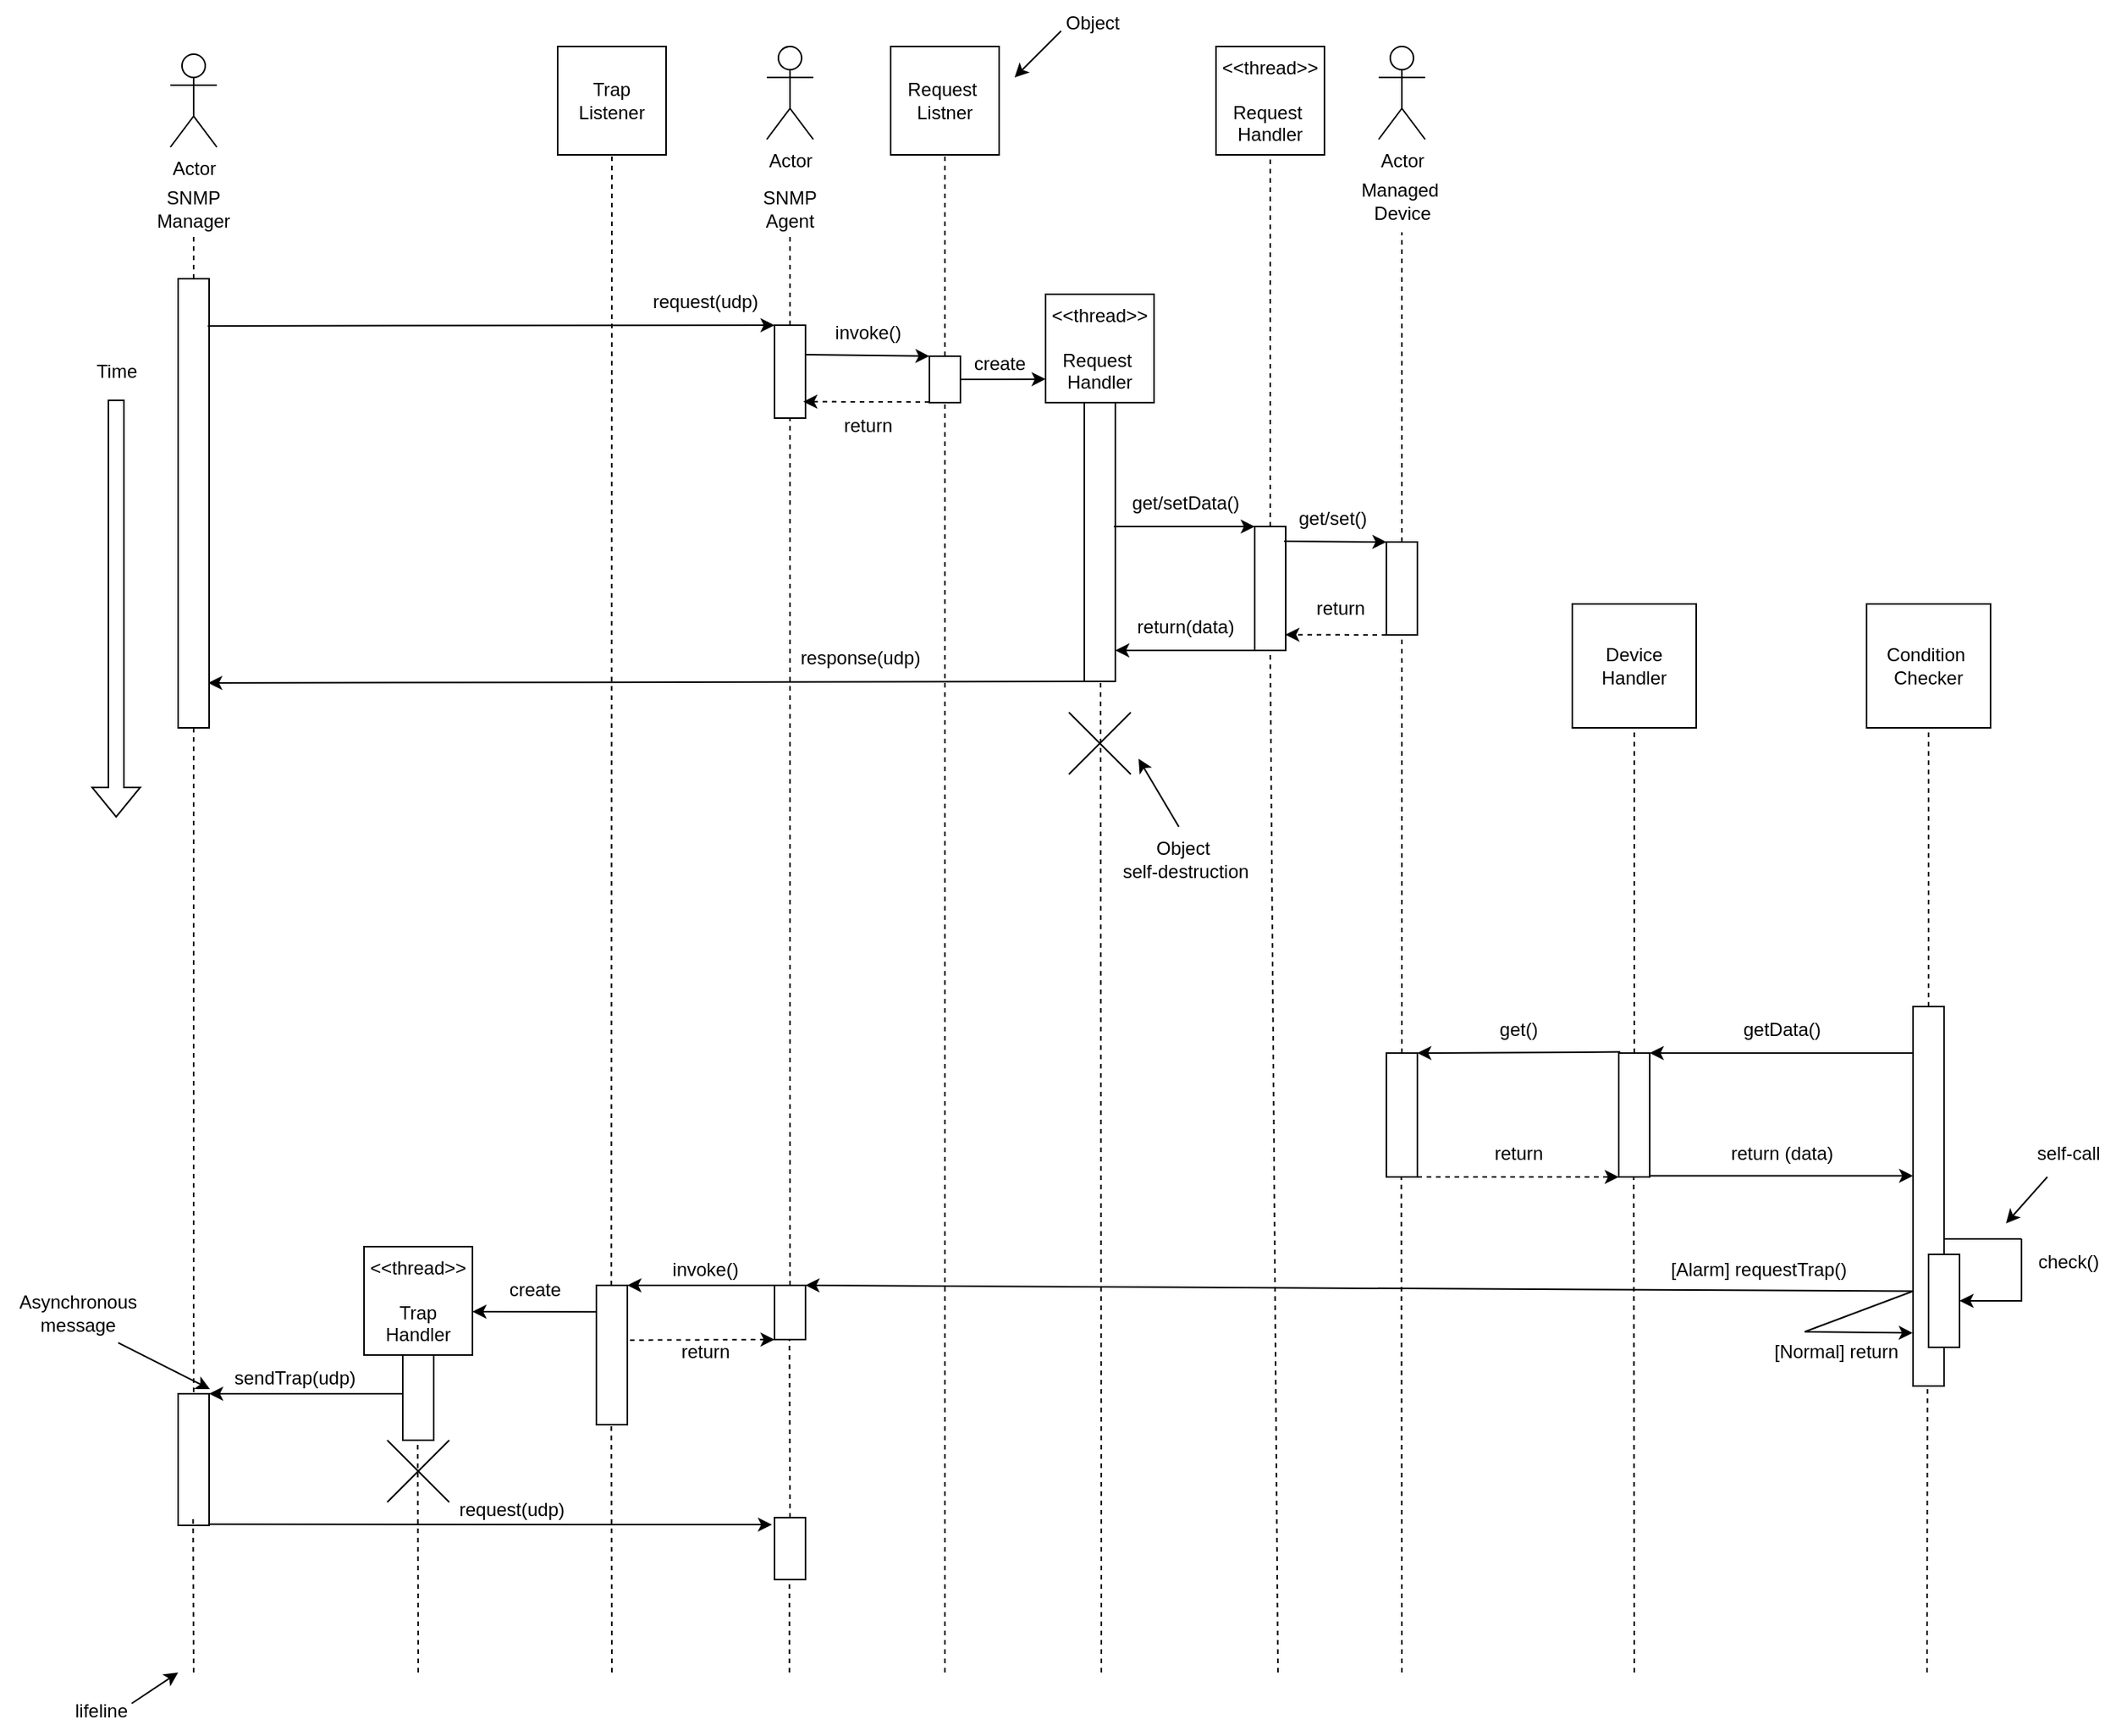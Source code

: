 <mxfile version="22.1.2" type="device">
  <diagram name="Page-1" id="4uAd-EM4fdoZpNNmC9c0">
    <mxGraphModel dx="2514" dy="908" grid="1" gridSize="10" guides="1" tooltips="1" connect="1" arrows="1" fold="1" page="1" pageScale="1" pageWidth="827" pageHeight="1169" math="0" shadow="0">
      <root>
        <mxCell id="0" />
        <mxCell id="1" parent="0" />
        <mxCell id="9V2yh8_go57z5YyNE77b-2" value="Actor" style="shape=umlActor;verticalLabelPosition=bottom;verticalAlign=top;html=1;outlineConnect=0;" vertex="1" parent="1">
          <mxGeometry x="-225" y="55" width="30" height="60" as="geometry" />
        </mxCell>
        <mxCell id="9V2yh8_go57z5YyNE77b-3" value="Actor" style="shape=umlActor;verticalLabelPosition=bottom;verticalAlign=top;html=1;outlineConnect=0;" vertex="1" parent="1">
          <mxGeometry x="160" y="50" width="30" height="60" as="geometry" />
        </mxCell>
        <mxCell id="9V2yh8_go57z5YyNE77b-4" value="Actor" style="shape=umlActor;verticalLabelPosition=bottom;verticalAlign=top;html=1;outlineConnect=0;" vertex="1" parent="1">
          <mxGeometry x="555" y="50" width="30" height="60" as="geometry" />
        </mxCell>
        <mxCell id="9V2yh8_go57z5YyNE77b-5" value="" style="rounded=0;whiteSpace=wrap;html=1;" vertex="1" parent="1">
          <mxGeometry x="-220" y="200" width="20" height="290" as="geometry" />
        </mxCell>
        <mxCell id="9V2yh8_go57z5YyNE77b-6" value="SNMP&lt;br&gt;Manager" style="text;html=1;strokeColor=none;fillColor=none;align=center;verticalAlign=middle;whiteSpace=wrap;rounded=0;" vertex="1" parent="1">
          <mxGeometry x="-240" y="140" width="60" height="30" as="geometry" />
        </mxCell>
        <mxCell id="9V2yh8_go57z5YyNE77b-7" value="" style="endArrow=none;dashed=1;html=1;rounded=0;exitX=0.5;exitY=0;exitDx=0;exitDy=0;entryX=0.5;entryY=1;entryDx=0;entryDy=0;" edge="1" parent="1" source="9V2yh8_go57z5YyNE77b-5" target="9V2yh8_go57z5YyNE77b-6">
          <mxGeometry width="50" height="50" relative="1" as="geometry">
            <mxPoint x="390" y="320" as="sourcePoint" />
            <mxPoint x="-280" y="170" as="targetPoint" />
          </mxGeometry>
        </mxCell>
        <mxCell id="9V2yh8_go57z5YyNE77b-8" value="" style="endArrow=none;dashed=1;html=1;rounded=0;exitX=0.5;exitY=1;exitDx=0;exitDy=0;entryX=0.5;entryY=0;entryDx=0;entryDy=0;" edge="1" parent="1" source="9V2yh8_go57z5YyNE77b-5" target="9V2yh8_go57z5YyNE77b-86">
          <mxGeometry width="50" height="50" relative="1" as="geometry">
            <mxPoint x="390" y="320" as="sourcePoint" />
            <mxPoint x="-190" y="930" as="targetPoint" />
          </mxGeometry>
        </mxCell>
        <mxCell id="9V2yh8_go57z5YyNE77b-9" value="SNMP&lt;br&gt;Agent" style="text;html=1;strokeColor=none;fillColor=none;align=center;verticalAlign=middle;whiteSpace=wrap;rounded=0;" vertex="1" parent="1">
          <mxGeometry x="145" y="140" width="60" height="30" as="geometry" />
        </mxCell>
        <mxCell id="9V2yh8_go57z5YyNE77b-11" value="" style="rounded=0;whiteSpace=wrap;html=1;" vertex="1" parent="1">
          <mxGeometry x="165" y="230" width="20" height="60" as="geometry" />
        </mxCell>
        <mxCell id="9V2yh8_go57z5YyNE77b-12" value="" style="endArrow=none;dashed=1;html=1;rounded=0;entryX=0.5;entryY=1;entryDx=0;entryDy=0;exitX=0.5;exitY=0;exitDx=0;exitDy=0;" edge="1" parent="1" source="9V2yh8_go57z5YyNE77b-11" target="9V2yh8_go57z5YyNE77b-9">
          <mxGeometry width="50" height="50" relative="1" as="geometry">
            <mxPoint x="220" y="360" as="sourcePoint" />
            <mxPoint x="270" y="310" as="targetPoint" />
          </mxGeometry>
        </mxCell>
        <mxCell id="9V2yh8_go57z5YyNE77b-13" value="Request&amp;nbsp;&lt;br&gt;Listner" style="whiteSpace=wrap;html=1;aspect=fixed;" vertex="1" parent="1">
          <mxGeometry x="240" y="50" width="70" height="70" as="geometry" />
        </mxCell>
        <mxCell id="9V2yh8_go57z5YyNE77b-14" value="" style="rounded=0;whiteSpace=wrap;html=1;" vertex="1" parent="1">
          <mxGeometry x="265" y="250" width="20" height="30" as="geometry" />
        </mxCell>
        <mxCell id="9V2yh8_go57z5YyNE77b-15" value="" style="endArrow=none;dashed=1;html=1;rounded=0;entryX=0.5;entryY=1;entryDx=0;entryDy=0;exitX=0.5;exitY=0;exitDx=0;exitDy=0;" edge="1" parent="1" source="9V2yh8_go57z5YyNE77b-14" target="9V2yh8_go57z5YyNE77b-13">
          <mxGeometry width="50" height="50" relative="1" as="geometry">
            <mxPoint x="185" y="240" as="sourcePoint" />
            <mxPoint x="185" y="180" as="targetPoint" />
          </mxGeometry>
        </mxCell>
        <mxCell id="9V2yh8_go57z5YyNE77b-16" value="&amp;lt;&amp;lt;thread&amp;gt;&amp;gt;&lt;br&gt;&lt;br&gt;Request&amp;nbsp;&lt;br&gt;Handler" style="whiteSpace=wrap;html=1;aspect=fixed;" vertex="1" parent="1">
          <mxGeometry x="340" y="210" width="70" height="70" as="geometry" />
        </mxCell>
        <mxCell id="9V2yh8_go57z5YyNE77b-17" value="" style="rounded=0;whiteSpace=wrap;html=1;" vertex="1" parent="1">
          <mxGeometry x="365" y="280" width="20" height="180" as="geometry" />
        </mxCell>
        <mxCell id="9V2yh8_go57z5YyNE77b-18" value="&amp;lt;&amp;lt;thread&amp;gt;&amp;gt;&lt;br&gt;&lt;br&gt;Request&amp;nbsp;&lt;br&gt;Handler" style="whiteSpace=wrap;html=1;aspect=fixed;" vertex="1" parent="1">
          <mxGeometry x="450" y="50" width="70" height="70" as="geometry" />
        </mxCell>
        <mxCell id="9V2yh8_go57z5YyNE77b-19" value="" style="rounded=0;whiteSpace=wrap;html=1;" vertex="1" parent="1">
          <mxGeometry x="475" y="360" width="20" height="80" as="geometry" />
        </mxCell>
        <mxCell id="9V2yh8_go57z5YyNE77b-20" value="" style="rounded=0;whiteSpace=wrap;html=1;" vertex="1" parent="1">
          <mxGeometry x="560" y="370" width="20" height="60" as="geometry" />
        </mxCell>
        <mxCell id="9V2yh8_go57z5YyNE77b-21" value="" style="endArrow=none;dashed=1;html=1;rounded=0;entryX=0.5;entryY=1;entryDx=0;entryDy=0;exitX=0.5;exitY=0;exitDx=0;exitDy=0;" edge="1" parent="1" source="9V2yh8_go57z5YyNE77b-64" target="9V2yh8_go57z5YyNE77b-11">
          <mxGeometry width="50" height="50" relative="1" as="geometry">
            <mxPoint x="180" y="845" as="sourcePoint" />
            <mxPoint x="270" y="200" as="targetPoint" />
          </mxGeometry>
        </mxCell>
        <mxCell id="9V2yh8_go57z5YyNE77b-22" value="" style="endArrow=none;dashed=1;html=1;rounded=0;entryX=0.5;entryY=1;entryDx=0;entryDy=0;" edge="1" parent="1" target="9V2yh8_go57z5YyNE77b-14">
          <mxGeometry width="50" height="50" relative="1" as="geometry">
            <mxPoint x="275" y="1100" as="sourcePoint" />
            <mxPoint x="185" y="180" as="targetPoint" />
          </mxGeometry>
        </mxCell>
        <mxCell id="9V2yh8_go57z5YyNE77b-23" value="" style="endArrow=none;dashed=1;html=1;rounded=0;entryX=0.5;entryY=1;entryDx=0;entryDy=0;exitX=0.5;exitY=0;exitDx=0;exitDy=0;" edge="1" parent="1" source="9V2yh8_go57z5YyNE77b-19" target="9V2yh8_go57z5YyNE77b-18">
          <mxGeometry width="50" height="50" relative="1" as="geometry">
            <mxPoint x="195" y="250" as="sourcePoint" />
            <mxPoint x="195" y="190" as="targetPoint" />
          </mxGeometry>
        </mxCell>
        <mxCell id="9V2yh8_go57z5YyNE77b-24" value="" style="endArrow=none;dashed=1;html=1;rounded=0;entryX=0.5;entryY=1;entryDx=0;entryDy=0;" edge="1" parent="1" target="9V2yh8_go57z5YyNE77b-19">
          <mxGeometry width="50" height="50" relative="1" as="geometry">
            <mxPoint x="490" y="1100" as="sourcePoint" />
            <mxPoint x="205" y="200" as="targetPoint" />
          </mxGeometry>
        </mxCell>
        <mxCell id="9V2yh8_go57z5YyNE77b-25" value="" style="endArrow=none;dashed=1;html=1;rounded=0;exitX=0.5;exitY=0;exitDx=0;exitDy=0;" edge="1" parent="1" source="9V2yh8_go57z5YyNE77b-20">
          <mxGeometry width="50" height="50" relative="1" as="geometry">
            <mxPoint x="215" y="270" as="sourcePoint" />
            <mxPoint x="570" y="170" as="targetPoint" />
          </mxGeometry>
        </mxCell>
        <mxCell id="9V2yh8_go57z5YyNE77b-26" value="" style="endArrow=none;dashed=1;html=1;rounded=0;entryX=0.5;entryY=1;entryDx=0;entryDy=0;exitX=0.5;exitY=0;exitDx=0;exitDy=0;" edge="1" parent="1" source="9V2yh8_go57z5YyNE77b-46" target="9V2yh8_go57z5YyNE77b-20">
          <mxGeometry width="50" height="50" relative="1" as="geometry">
            <mxPoint x="570" y="550" as="sourcePoint" />
            <mxPoint x="225" y="220" as="targetPoint" />
          </mxGeometry>
        </mxCell>
        <mxCell id="9V2yh8_go57z5YyNE77b-27" value="" style="endArrow=classic;html=1;rounded=0;entryX=0;entryY=0;entryDx=0;entryDy=0;exitX=0.957;exitY=0.105;exitDx=0;exitDy=0;exitPerimeter=0;" edge="1" parent="1" source="9V2yh8_go57z5YyNE77b-5" target="9V2yh8_go57z5YyNE77b-11">
          <mxGeometry width="50" height="50" relative="1" as="geometry">
            <mxPoint x="80" y="230" as="sourcePoint" />
            <mxPoint x="270" y="340" as="targetPoint" />
          </mxGeometry>
        </mxCell>
        <mxCell id="9V2yh8_go57z5YyNE77b-28" value="" style="endArrow=classic;html=1;rounded=0;entryX=0;entryY=0;entryDx=0;entryDy=0;exitX=1.01;exitY=0.317;exitDx=0;exitDy=0;exitPerimeter=0;" edge="1" parent="1" source="9V2yh8_go57z5YyNE77b-11">
          <mxGeometry width="50" height="50" relative="1" as="geometry">
            <mxPoint x="190" y="250" as="sourcePoint" />
            <mxPoint x="265" y="250" as="targetPoint" />
          </mxGeometry>
        </mxCell>
        <mxCell id="9V2yh8_go57z5YyNE77b-29" value="" style="endArrow=classic;html=1;rounded=0;entryX=0;entryY=0;entryDx=0;entryDy=0;exitX=1;exitY=0.5;exitDx=0;exitDy=0;" edge="1" parent="1" source="9V2yh8_go57z5YyNE77b-14">
          <mxGeometry width="50" height="50" relative="1" as="geometry">
            <mxPoint x="290" y="265" as="sourcePoint" />
            <mxPoint x="340" y="264.8" as="targetPoint" />
          </mxGeometry>
        </mxCell>
        <mxCell id="9V2yh8_go57z5YyNE77b-30" value="" style="endArrow=classic;html=1;rounded=0;entryX=0;entryY=0;entryDx=0;entryDy=0;exitX=0.957;exitY=0.105;exitDx=0;exitDy=0;exitPerimeter=0;" edge="1" parent="1">
          <mxGeometry width="50" height="50" relative="1" as="geometry">
            <mxPoint x="384" y="360" as="sourcePoint" />
            <mxPoint x="475" y="360" as="targetPoint" />
          </mxGeometry>
        </mxCell>
        <mxCell id="9V2yh8_go57z5YyNE77b-31" value="" style="endArrow=classic;html=1;rounded=0;entryX=0;entryY=0;entryDx=0;entryDy=0;exitX=0.957;exitY=0.105;exitDx=0;exitDy=0;exitPerimeter=0;" edge="1" parent="1">
          <mxGeometry width="50" height="50" relative="1" as="geometry">
            <mxPoint x="476" y="440" as="sourcePoint" />
            <mxPoint x="385" y="440" as="targetPoint" />
          </mxGeometry>
        </mxCell>
        <mxCell id="9V2yh8_go57z5YyNE77b-32" value="" style="endArrow=classic;html=1;rounded=0;entryX=0;entryY=0;entryDx=0;entryDy=0;exitX=0.95;exitY=0.118;exitDx=0;exitDy=0;exitPerimeter=0;" edge="1" parent="1" source="9V2yh8_go57z5YyNE77b-19">
          <mxGeometry width="50" height="50" relative="1" as="geometry">
            <mxPoint x="500" y="370" as="sourcePoint" />
            <mxPoint x="560" y="370" as="targetPoint" />
          </mxGeometry>
        </mxCell>
        <mxCell id="9V2yh8_go57z5YyNE77b-33" value="" style="html=1;labelBackgroundColor=#ffffff;startArrow=none;startFill=0;startSize=6;endArrow=classic;endFill=1;endSize=6;jettySize=auto;orthogonalLoop=1;strokeWidth=1;dashed=1;fontSize=14;rounded=0;entryX=0.99;entryY=0.873;entryDx=0;entryDy=0;exitX=0;exitY=1;exitDx=0;exitDy=0;entryPerimeter=0;" edge="1" parent="1" source="9V2yh8_go57z5YyNE77b-20" target="9V2yh8_go57z5YyNE77b-19">
          <mxGeometry width="60" height="60" relative="1" as="geometry">
            <mxPoint x="430" y="330" as="sourcePoint" />
            <mxPoint x="370" y="390" as="targetPoint" />
          </mxGeometry>
        </mxCell>
        <mxCell id="9V2yh8_go57z5YyNE77b-34" value="" style="html=1;labelBackgroundColor=#ffffff;startArrow=none;startFill=0;startSize=6;endArrow=classic;endFill=1;endSize=6;jettySize=auto;orthogonalLoop=1;strokeWidth=1;dashed=1;fontSize=14;rounded=0;entryX=0.93;entryY=0.823;entryDx=0;entryDy=0;exitX=0;exitY=1;exitDx=0;exitDy=0;entryPerimeter=0;" edge="1" parent="1" target="9V2yh8_go57z5YyNE77b-11">
          <mxGeometry width="60" height="60" relative="1" as="geometry">
            <mxPoint x="265" y="279.6" as="sourcePoint" />
            <mxPoint x="200" y="279.6" as="targetPoint" />
          </mxGeometry>
        </mxCell>
        <mxCell id="9V2yh8_go57z5YyNE77b-35" value="" style="endArrow=classic;html=1;rounded=0;entryX=0.97;entryY=0.9;entryDx=0;entryDy=0;exitX=0.957;exitY=0.105;exitDx=0;exitDy=0;exitPerimeter=0;entryPerimeter=0;" edge="1" parent="1" target="9V2yh8_go57z5YyNE77b-5">
          <mxGeometry width="50" height="50" relative="1" as="geometry">
            <mxPoint x="365" y="460" as="sourcePoint" />
            <mxPoint x="274" y="460" as="targetPoint" />
          </mxGeometry>
        </mxCell>
        <mxCell id="9V2yh8_go57z5YyNE77b-36" value="" style="shape=flexArrow;endArrow=classic;html=1;rounded=0;" edge="1" parent="1">
          <mxGeometry width="50" height="50" relative="1" as="geometry">
            <mxPoint x="-260" y="278" as="sourcePoint" />
            <mxPoint x="-260" y="548" as="targetPoint" />
          </mxGeometry>
        </mxCell>
        <mxCell id="9V2yh8_go57z5YyNE77b-37" value="Time" style="text;html=1;align=center;verticalAlign=middle;resizable=0;points=[];autosize=1;strokeColor=none;fillColor=none;" vertex="1" parent="1">
          <mxGeometry x="-285" y="245" width="50" height="30" as="geometry" />
        </mxCell>
        <mxCell id="9V2yh8_go57z5YyNE77b-38" value="request(udp)" style="text;html=1;align=center;verticalAlign=middle;resizable=0;points=[];autosize=1;strokeColor=none;fillColor=none;" vertex="1" parent="1">
          <mxGeometry x="75" y="200" width="90" height="30" as="geometry" />
        </mxCell>
        <mxCell id="9V2yh8_go57z5YyNE77b-39" value="get/setData()" style="text;html=1;align=center;verticalAlign=middle;resizable=0;points=[];autosize=1;strokeColor=none;fillColor=none;" vertex="1" parent="1">
          <mxGeometry x="385" y="330" width="90" height="30" as="geometry" />
        </mxCell>
        <mxCell id="9V2yh8_go57z5YyNE77b-40" value="get/set()" style="text;html=1;align=center;verticalAlign=middle;resizable=0;points=[];autosize=1;strokeColor=none;fillColor=none;" vertex="1" parent="1">
          <mxGeometry x="490" y="340" width="70" height="30" as="geometry" />
        </mxCell>
        <mxCell id="9V2yh8_go57z5YyNE77b-41" value="return" style="text;html=1;align=center;verticalAlign=middle;resizable=0;points=[];autosize=1;strokeColor=none;fillColor=none;" vertex="1" parent="1">
          <mxGeometry x="505" y="398" width="50" height="30" as="geometry" />
        </mxCell>
        <mxCell id="9V2yh8_go57z5YyNE77b-42" value="Condition&amp;nbsp;&lt;br&gt;Checker" style="whiteSpace=wrap;html=1;aspect=fixed;" vertex="1" parent="1">
          <mxGeometry x="870" y="410" width="80" height="80" as="geometry" />
        </mxCell>
        <mxCell id="9V2yh8_go57z5YyNE77b-43" value="Device&lt;br&gt;Handler" style="whiteSpace=wrap;html=1;aspect=fixed;" vertex="1" parent="1">
          <mxGeometry x="680" y="410" width="80" height="80" as="geometry" />
        </mxCell>
        <mxCell id="9V2yh8_go57z5YyNE77b-44" value="" style="rounded=0;whiteSpace=wrap;html=1;" vertex="1" parent="1">
          <mxGeometry x="900" y="670" width="20" height="245" as="geometry" />
        </mxCell>
        <mxCell id="9V2yh8_go57z5YyNE77b-45" value="" style="rounded=0;whiteSpace=wrap;html=1;" vertex="1" parent="1">
          <mxGeometry x="710" y="700" width="20" height="80" as="geometry" />
        </mxCell>
        <mxCell id="9V2yh8_go57z5YyNE77b-46" value="" style="rounded=0;whiteSpace=wrap;html=1;" vertex="1" parent="1">
          <mxGeometry x="560" y="700" width="20" height="80" as="geometry" />
        </mxCell>
        <mxCell id="9V2yh8_go57z5YyNE77b-47" value="" style="rounded=0;whiteSpace=wrap;html=1;" vertex="1" parent="1">
          <mxGeometry x="910" y="830" width="20" height="60" as="geometry" />
        </mxCell>
        <mxCell id="9V2yh8_go57z5YyNE77b-48" value="" style="endArrow=classic;html=1;rounded=0;entryX=1;entryY=0;entryDx=0;entryDy=0;exitX=0.957;exitY=0.105;exitDx=0;exitDy=0;exitPerimeter=0;" edge="1" parent="1" target="9V2yh8_go57z5YyNE77b-45">
          <mxGeometry width="50" height="50" relative="1" as="geometry">
            <mxPoint x="900" y="700" as="sourcePoint" />
            <mxPoint x="809" y="700" as="targetPoint" />
          </mxGeometry>
        </mxCell>
        <mxCell id="9V2yh8_go57z5YyNE77b-49" value="" style="endArrow=classic;html=1;rounded=0;entryX=0;entryY=0.446;entryDx=0;entryDy=0;exitX=0.957;exitY=0.105;exitDx=0;exitDy=0;exitPerimeter=0;entryPerimeter=0;" edge="1" parent="1" target="9V2yh8_go57z5YyNE77b-44">
          <mxGeometry width="50" height="50" relative="1" as="geometry">
            <mxPoint x="730" y="779.31" as="sourcePoint" />
            <mxPoint x="821" y="779.31" as="targetPoint" />
          </mxGeometry>
        </mxCell>
        <mxCell id="9V2yh8_go57z5YyNE77b-50" value="" style="endArrow=classic;html=1;rounded=0;entryX=1;entryY=0;entryDx=0;entryDy=0;exitX=0.957;exitY=0.105;exitDx=0;exitDy=0;exitPerimeter=0;" edge="1" parent="1" target="9V2yh8_go57z5YyNE77b-46">
          <mxGeometry width="50" height="50" relative="1" as="geometry">
            <mxPoint x="711" y="699.31" as="sourcePoint" />
            <mxPoint x="620" y="699.31" as="targetPoint" />
          </mxGeometry>
        </mxCell>
        <mxCell id="9V2yh8_go57z5YyNE77b-51" value="" style="html=1;labelBackgroundColor=#ffffff;startArrow=none;startFill=0;startSize=6;endArrow=classic;endFill=1;endSize=6;jettySize=auto;orthogonalLoop=1;strokeWidth=1;dashed=1;fontSize=14;rounded=0;entryX=0;entryY=1;entryDx=0;entryDy=0;exitX=1;exitY=1;exitDx=0;exitDy=0;" edge="1" parent="1" source="9V2yh8_go57z5YyNE77b-46" target="9V2yh8_go57z5YyNE77b-45">
          <mxGeometry width="60" height="60" relative="1" as="geometry">
            <mxPoint x="599" y="779.31" as="sourcePoint" />
            <mxPoint x="680" y="779.91" as="targetPoint" />
          </mxGeometry>
        </mxCell>
        <mxCell id="9V2yh8_go57z5YyNE77b-52" value="" style="edgeStyle=elbowEdgeStyle;rounded=0;elbow=vertical;html=1;labelBackgroundColor=#ffffff;endArrow=classic;endFill=1;endSize=6;jettySize=auto;orthogonalLoop=1;strokeWidth=1;fontSize=14;entryX=1;entryY=0.5;entryDx=0;entryDy=0;" edge="1" parent="1" target="9V2yh8_go57z5YyNE77b-47">
          <mxGeometry width="60" height="60" relative="1" as="geometry">
            <mxPoint x="970" y="820" as="sourcePoint" />
            <mxPoint x="950" y="840" as="targetPoint" />
            <Array as="points">
              <mxPoint x="990" y="860" />
            </Array>
          </mxGeometry>
        </mxCell>
        <mxCell id="9V2yh8_go57z5YyNE77b-53" value="" style="endArrow=none;html=1;rounded=0;entryX=1;entryY=0.612;entryDx=0;entryDy=0;entryPerimeter=0;" edge="1" parent="1" target="9V2yh8_go57z5YyNE77b-44">
          <mxGeometry width="50" height="50" relative="1" as="geometry">
            <mxPoint x="970" y="820" as="sourcePoint" />
            <mxPoint x="720" y="740" as="targetPoint" />
          </mxGeometry>
        </mxCell>
        <mxCell id="9V2yh8_go57z5YyNE77b-54" value="" style="endArrow=none;dashed=1;html=1;rounded=0;entryX=0.5;entryY=1;entryDx=0;entryDy=0;" edge="1" parent="1" target="9V2yh8_go57z5YyNE77b-42">
          <mxGeometry width="50" height="50" relative="1" as="geometry">
            <mxPoint x="910" y="670" as="sourcePoint" />
            <mxPoint x="910" y="625" as="targetPoint" />
          </mxGeometry>
        </mxCell>
        <mxCell id="9V2yh8_go57z5YyNE77b-55" value="" style="endArrow=none;dashed=1;html=1;rounded=0;exitX=0.5;exitY=0;exitDx=0;exitDy=0;" edge="1" parent="1" source="9V2yh8_go57z5YyNE77b-45">
          <mxGeometry width="50" height="50" relative="1" as="geometry">
            <mxPoint x="719.66" y="670" as="sourcePoint" />
            <mxPoint x="720" y="490" as="targetPoint" />
          </mxGeometry>
        </mxCell>
        <mxCell id="9V2yh8_go57z5YyNE77b-56" value="" style="endArrow=none;dashed=1;html=1;rounded=0;entryX=0.5;entryY=1;entryDx=0;entryDy=0;" edge="1" parent="1">
          <mxGeometry width="50" height="50" relative="1" as="geometry">
            <mxPoint x="720" y="1100" as="sourcePoint" />
            <mxPoint x="719.66" y="780" as="targetPoint" />
          </mxGeometry>
        </mxCell>
        <mxCell id="9V2yh8_go57z5YyNE77b-57" value="" style="endArrow=none;dashed=1;html=1;rounded=0;entryX=0.5;entryY=1;entryDx=0;entryDy=0;" edge="1" parent="1">
          <mxGeometry width="50" height="50" relative="1" as="geometry">
            <mxPoint x="909" y="1100" as="sourcePoint" />
            <mxPoint x="909.31" y="915" as="targetPoint" />
          </mxGeometry>
        </mxCell>
        <mxCell id="9V2yh8_go57z5YyNE77b-58" value="getData()" style="text;html=1;align=center;verticalAlign=middle;resizable=0;points=[];autosize=1;strokeColor=none;fillColor=none;" vertex="1" parent="1">
          <mxGeometry x="780" y="670" width="70" height="30" as="geometry" />
        </mxCell>
        <mxCell id="9V2yh8_go57z5YyNE77b-59" value="return (data)" style="text;html=1;align=center;verticalAlign=middle;resizable=0;points=[];autosize=1;strokeColor=none;fillColor=none;" vertex="1" parent="1">
          <mxGeometry x="770" y="750" width="90" height="30" as="geometry" />
        </mxCell>
        <mxCell id="9V2yh8_go57z5YyNE77b-60" value="check()" style="text;html=1;align=center;verticalAlign=middle;resizable=0;points=[];autosize=1;strokeColor=none;fillColor=none;" vertex="1" parent="1">
          <mxGeometry x="970" y="820" width="60" height="30" as="geometry" />
        </mxCell>
        <mxCell id="9V2yh8_go57z5YyNE77b-61" value="get()" style="text;html=1;align=center;verticalAlign=middle;resizable=0;points=[];autosize=1;strokeColor=none;fillColor=none;" vertex="1" parent="1">
          <mxGeometry x="620" y="670" width="50" height="30" as="geometry" />
        </mxCell>
        <mxCell id="9V2yh8_go57z5YyNE77b-62" value="return" style="text;html=1;align=center;verticalAlign=middle;resizable=0;points=[];autosize=1;strokeColor=none;fillColor=none;" vertex="1" parent="1">
          <mxGeometry x="620" y="750" width="50" height="30" as="geometry" />
        </mxCell>
        <mxCell id="9V2yh8_go57z5YyNE77b-63" value="" style="endArrow=none;dashed=1;html=1;rounded=0;entryX=0.5;entryY=1;entryDx=0;entryDy=0;" edge="1" parent="1">
          <mxGeometry width="50" height="50" relative="1" as="geometry">
            <mxPoint x="570" y="1100" as="sourcePoint" />
            <mxPoint x="569.66" y="780" as="targetPoint" />
          </mxGeometry>
        </mxCell>
        <mxCell id="9V2yh8_go57z5YyNE77b-64" value="" style="rounded=0;whiteSpace=wrap;html=1;" vertex="1" parent="1">
          <mxGeometry x="165" y="850" width="20" height="35" as="geometry" />
        </mxCell>
        <mxCell id="9V2yh8_go57z5YyNE77b-65" value="" style="endArrow=classic;html=1;rounded=0;entryX=1;entryY=0;entryDx=0;entryDy=0;exitX=0;exitY=0.75;exitDx=0;exitDy=0;" edge="1" parent="1" source="9V2yh8_go57z5YyNE77b-44" target="9V2yh8_go57z5YyNE77b-64">
          <mxGeometry width="50" height="50" relative="1" as="geometry">
            <mxPoint x="700" y="820" as="sourcePoint" />
            <mxPoint x="750" y="770" as="targetPoint" />
          </mxGeometry>
        </mxCell>
        <mxCell id="9V2yh8_go57z5YyNE77b-66" value="" style="endArrow=classic;html=1;rounded=0;entryX=-0.01;entryY=0.86;entryDx=0;entryDy=0;entryPerimeter=0;" edge="1" parent="1" target="9V2yh8_go57z5YyNE77b-44">
          <mxGeometry width="50" height="50" relative="1" as="geometry">
            <mxPoint x="830" y="880" as="sourcePoint" />
            <mxPoint x="840" y="890" as="targetPoint" />
          </mxGeometry>
        </mxCell>
        <mxCell id="9V2yh8_go57z5YyNE77b-67" value="" style="endArrow=none;html=1;rounded=0;entryX=0;entryY=0.75;entryDx=0;entryDy=0;" edge="1" parent="1" target="9V2yh8_go57z5YyNE77b-44">
          <mxGeometry width="50" height="50" relative="1" as="geometry">
            <mxPoint x="830" y="880" as="sourcePoint" />
            <mxPoint x="750" y="800" as="targetPoint" />
          </mxGeometry>
        </mxCell>
        <mxCell id="9V2yh8_go57z5YyNE77b-68" value="[Alarm] requestTrap()" style="text;html=1;align=center;verticalAlign=middle;resizable=0;points=[];autosize=1;strokeColor=none;fillColor=none;" vertex="1" parent="1">
          <mxGeometry x="730" y="825" width="140" height="30" as="geometry" />
        </mxCell>
        <mxCell id="9V2yh8_go57z5YyNE77b-69" value="[Normal] return" style="text;html=1;align=center;verticalAlign=middle;resizable=0;points=[];autosize=1;strokeColor=none;fillColor=none;" vertex="1" parent="1">
          <mxGeometry x="800" y="878" width="100" height="30" as="geometry" />
        </mxCell>
        <mxCell id="9V2yh8_go57z5YyNE77b-75" value="return" style="text;html=1;align=center;verticalAlign=middle;resizable=0;points=[];autosize=1;strokeColor=none;fillColor=none;" vertex="1" parent="1">
          <mxGeometry x="200" y="280" width="50" height="30" as="geometry" />
        </mxCell>
        <mxCell id="9V2yh8_go57z5YyNE77b-76" value="create" style="text;html=1;align=center;verticalAlign=middle;resizable=0;points=[];autosize=1;strokeColor=none;fillColor=none;" vertex="1" parent="1">
          <mxGeometry x="280" y="240" width="60" height="30" as="geometry" />
        </mxCell>
        <mxCell id="9V2yh8_go57z5YyNE77b-77" value="response(udp)" style="text;html=1;align=center;verticalAlign=middle;resizable=0;points=[];autosize=1;strokeColor=none;fillColor=none;" vertex="1" parent="1">
          <mxGeometry x="170" y="430" width="100" height="30" as="geometry" />
        </mxCell>
        <mxCell id="9V2yh8_go57z5YyNE77b-78" value="return(data)" style="text;html=1;align=center;verticalAlign=middle;resizable=0;points=[];autosize=1;strokeColor=none;fillColor=none;" vertex="1" parent="1">
          <mxGeometry x="385" y="410" width="90" height="30" as="geometry" />
        </mxCell>
        <mxCell id="9V2yh8_go57z5YyNE77b-81" value="Managed&amp;nbsp;&lt;br&gt;Device" style="text;html=1;align=center;verticalAlign=middle;resizable=0;points=[];autosize=1;strokeColor=none;fillColor=none;" vertex="1" parent="1">
          <mxGeometry x="530" y="130" width="80" height="40" as="geometry" />
        </mxCell>
        <mxCell id="9V2yh8_go57z5YyNE77b-86" value="" style="rounded=0;whiteSpace=wrap;html=1;" vertex="1" parent="1">
          <mxGeometry x="-220" y="920" width="20" height="85" as="geometry" />
        </mxCell>
        <mxCell id="9V2yh8_go57z5YyNE77b-91" value="Trap&lt;br&gt;Listener" style="whiteSpace=wrap;html=1;aspect=fixed;" vertex="1" parent="1">
          <mxGeometry x="25" y="50" width="70" height="70" as="geometry" />
        </mxCell>
        <mxCell id="9V2yh8_go57z5YyNE77b-92" value="" style="endArrow=none;dashed=1;html=1;rounded=0;entryX=0.5;entryY=1;entryDx=0;entryDy=0;exitX=0.5;exitY=0;exitDx=0;exitDy=0;" edge="1" parent="1" target="9V2yh8_go57z5YyNE77b-91">
          <mxGeometry width="50" height="50" relative="1" as="geometry">
            <mxPoint x="59.66" y="850" as="sourcePoint" />
            <mxPoint x="59.66" y="290" as="targetPoint" />
          </mxGeometry>
        </mxCell>
        <mxCell id="9V2yh8_go57z5YyNE77b-93" value="" style="endArrow=classic;html=1;rounded=0;exitX=0.957;exitY=0.105;exitDx=0;exitDy=0;exitPerimeter=0;" edge="1" parent="1">
          <mxGeometry width="50" height="50" relative="1" as="geometry">
            <mxPoint x="170" y="850" as="sourcePoint" />
            <mxPoint x="70" y="850" as="targetPoint" />
          </mxGeometry>
        </mxCell>
        <mxCell id="9V2yh8_go57z5YyNE77b-94" value="invoke()" style="text;html=1;align=center;verticalAlign=middle;resizable=0;points=[];autosize=1;strokeColor=none;fillColor=none;" vertex="1" parent="1">
          <mxGeometry x="85" y="825" width="70" height="30" as="geometry" />
        </mxCell>
        <mxCell id="9V2yh8_go57z5YyNE77b-95" value="" style="rounded=0;whiteSpace=wrap;html=1;" vertex="1" parent="1">
          <mxGeometry x="50" y="850" width="20" height="90" as="geometry" />
        </mxCell>
        <mxCell id="9V2yh8_go57z5YyNE77b-96" value="" style="html=1;labelBackgroundColor=#ffffff;startArrow=none;startFill=0;startSize=6;endArrow=classic;endFill=1;endSize=6;jettySize=auto;orthogonalLoop=1;strokeWidth=1;dashed=1;fontSize=14;rounded=0;entryX=0;entryY=1;entryDx=0;entryDy=0;exitX=1.083;exitY=0.393;exitDx=0;exitDy=0;exitPerimeter=0;" edge="1" parent="1" source="9V2yh8_go57z5YyNE77b-95">
          <mxGeometry width="60" height="60" relative="1" as="geometry">
            <mxPoint x="35" y="885" as="sourcePoint" />
            <mxPoint x="165" y="885" as="targetPoint" />
          </mxGeometry>
        </mxCell>
        <mxCell id="9V2yh8_go57z5YyNE77b-97" value="return" style="text;html=1;align=center;verticalAlign=middle;resizable=0;points=[];autosize=1;strokeColor=none;fillColor=none;" vertex="1" parent="1">
          <mxGeometry x="95" y="878" width="50" height="30" as="geometry" />
        </mxCell>
        <mxCell id="9V2yh8_go57z5YyNE77b-98" value="" style="rounded=0;whiteSpace=wrap;html=1;" vertex="1" parent="1">
          <mxGeometry x="165" y="1000" width="20" height="40" as="geometry" />
        </mxCell>
        <mxCell id="9V2yh8_go57z5YyNE77b-99" value="" style="endArrow=classic;html=1;rounded=0;exitX=0.957;exitY=0.105;exitDx=0;exitDy=0;exitPerimeter=0;" edge="1" parent="1">
          <mxGeometry width="50" height="50" relative="1" as="geometry">
            <mxPoint x="50" y="867.16" as="sourcePoint" />
            <mxPoint x="-30" y="867" as="targetPoint" />
          </mxGeometry>
        </mxCell>
        <mxCell id="9V2yh8_go57z5YyNE77b-102" value="&amp;lt;&amp;lt;thread&amp;gt;&amp;gt;&lt;br&gt;&lt;br&gt;Trap&lt;br&gt;Handler" style="whiteSpace=wrap;html=1;aspect=fixed;" vertex="1" parent="1">
          <mxGeometry x="-100" y="825" width="70" height="70" as="geometry" />
        </mxCell>
        <mxCell id="9V2yh8_go57z5YyNE77b-103" value="" style="rounded=0;whiteSpace=wrap;html=1;" vertex="1" parent="1">
          <mxGeometry x="-75" y="895" width="20" height="55" as="geometry" />
        </mxCell>
        <mxCell id="9V2yh8_go57z5YyNE77b-104" value="" style="endArrow=classic;html=1;rounded=0;exitX=0.019;exitY=0.455;exitDx=0;exitDy=0;exitPerimeter=0;" edge="1" parent="1" source="9V2yh8_go57z5YyNE77b-103">
          <mxGeometry width="50" height="50" relative="1" as="geometry">
            <mxPoint x="-80" y="920" as="sourcePoint" />
            <mxPoint x="-200" y="920" as="targetPoint" />
          </mxGeometry>
        </mxCell>
        <mxCell id="9V2yh8_go57z5YyNE77b-105" value="sendTrap(udp)" style="text;html=1;align=center;verticalAlign=middle;resizable=0;points=[];autosize=1;strokeColor=none;fillColor=none;" vertex="1" parent="1">
          <mxGeometry x="-195" y="895" width="100" height="30" as="geometry" />
        </mxCell>
        <mxCell id="9V2yh8_go57z5YyNE77b-106" value="create" style="text;html=1;align=center;verticalAlign=middle;resizable=0;points=[];autosize=1;strokeColor=none;fillColor=none;" vertex="1" parent="1">
          <mxGeometry x="-20" y="838" width="60" height="30" as="geometry" />
        </mxCell>
        <mxCell id="9V2yh8_go57z5YyNE77b-107" value="" style="endArrow=classic;html=1;rounded=0;exitX=0.019;exitY=0.455;exitDx=0;exitDy=0;exitPerimeter=0;entryX=-0.084;entryY=0.114;entryDx=0;entryDy=0;entryPerimeter=0;" edge="1" parent="1" target="9V2yh8_go57z5YyNE77b-98">
          <mxGeometry width="50" height="50" relative="1" as="geometry">
            <mxPoint x="-200" y="1004.31" as="sourcePoint" />
            <mxPoint x="170" y="1004" as="targetPoint" />
          </mxGeometry>
        </mxCell>
        <mxCell id="9V2yh8_go57z5YyNE77b-108" value="request(udp)" style="text;html=1;align=center;verticalAlign=middle;resizable=0;points=[];autosize=1;strokeColor=none;fillColor=none;" vertex="1" parent="1">
          <mxGeometry x="-50" y="980" width="90" height="30" as="geometry" />
        </mxCell>
        <mxCell id="9V2yh8_go57z5YyNE77b-109" value="" style="endArrow=none;dashed=1;html=1;rounded=0;entryX=0.5;entryY=1;entryDx=0;entryDy=0;exitX=0.5;exitY=0;exitDx=0;exitDy=0;" edge="1" parent="1" source="9V2yh8_go57z5YyNE77b-98">
          <mxGeometry width="50" height="50" relative="1" as="geometry">
            <mxPoint x="174.66" y="945" as="sourcePoint" />
            <mxPoint x="174.66" y="885" as="targetPoint" />
          </mxGeometry>
        </mxCell>
        <mxCell id="9V2yh8_go57z5YyNE77b-110" value="" style="endArrow=none;dashed=1;html=1;rounded=0;entryX=0.5;entryY=1;entryDx=0;entryDy=0;exitX=0.5;exitY=0;exitDx=0;exitDy=0;" edge="1" parent="1">
          <mxGeometry width="50" height="50" relative="1" as="geometry">
            <mxPoint x="174.66" y="1100" as="sourcePoint" />
            <mxPoint x="174.66" y="1040" as="targetPoint" />
          </mxGeometry>
        </mxCell>
        <mxCell id="9V2yh8_go57z5YyNE77b-111" value="" style="endArrow=none;dashed=1;html=1;rounded=0;entryX=0.5;entryY=1;entryDx=0;entryDy=0;" edge="1" parent="1">
          <mxGeometry width="50" height="50" relative="1" as="geometry">
            <mxPoint x="-65" y="1100" as="sourcePoint" />
            <mxPoint x="-65.34" y="950" as="targetPoint" />
          </mxGeometry>
        </mxCell>
        <mxCell id="9V2yh8_go57z5YyNE77b-112" value="" style="endArrow=none;dashed=1;html=1;rounded=0;entryX=0.5;entryY=1;entryDx=0;entryDy=0;" edge="1" parent="1">
          <mxGeometry width="50" height="50" relative="1" as="geometry">
            <mxPoint x="60" y="1100" as="sourcePoint" />
            <mxPoint x="59.66" y="940" as="targetPoint" />
          </mxGeometry>
        </mxCell>
        <mxCell id="9V2yh8_go57z5YyNE77b-113" value="" style="shape=mxgraph.sysml.x;" vertex="1" parent="1">
          <mxGeometry x="-85" y="950" width="40" height="40" as="geometry" />
        </mxCell>
        <mxCell id="9V2yh8_go57z5YyNE77b-114" value="" style="endArrow=none;dashed=1;html=1;rounded=0;entryX=0.5;entryY=1;entryDx=0;entryDy=0;" edge="1" parent="1">
          <mxGeometry width="50" height="50" relative="1" as="geometry">
            <mxPoint x="-210" y="1100" as="sourcePoint" />
            <mxPoint x="-210.34" y="1000" as="targetPoint" />
          </mxGeometry>
        </mxCell>
        <mxCell id="9V2yh8_go57z5YyNE77b-115" value="Asynchronous&lt;br&gt;message" style="text;html=1;align=center;verticalAlign=middle;resizable=0;points=[];autosize=1;strokeColor=none;fillColor=none;" vertex="1" parent="1">
          <mxGeometry x="-335" y="847.5" width="100" height="40" as="geometry" />
        </mxCell>
        <mxCell id="9V2yh8_go57z5YyNE77b-116" value="" style="endArrow=classic;html=1;rounded=0;exitX=0.763;exitY=0.988;exitDx=0;exitDy=0;exitPerimeter=0;entryX=-0.045;entryY=0.733;entryDx=0;entryDy=0;entryPerimeter=0;" edge="1" parent="1" source="9V2yh8_go57z5YyNE77b-115" target="9V2yh8_go57z5YyNE77b-105">
          <mxGeometry width="50" height="50" relative="1" as="geometry">
            <mxPoint x="-80" y="970" as="sourcePoint" />
            <mxPoint x="-30" y="920" as="targetPoint" />
          </mxGeometry>
        </mxCell>
        <mxCell id="9V2yh8_go57z5YyNE77b-117" value="lifeline" style="text;html=1;align=center;verticalAlign=middle;resizable=0;points=[];autosize=1;strokeColor=none;fillColor=none;" vertex="1" parent="1">
          <mxGeometry x="-300" y="1110" width="60" height="30" as="geometry" />
        </mxCell>
        <mxCell id="9V2yh8_go57z5YyNE77b-118" value="" style="endArrow=classic;html=1;rounded=0;" edge="1" parent="1">
          <mxGeometry width="50" height="50" relative="1" as="geometry">
            <mxPoint x="-250" y="1120" as="sourcePoint" />
            <mxPoint x="-220" y="1100" as="targetPoint" />
          </mxGeometry>
        </mxCell>
        <mxCell id="9V2yh8_go57z5YyNE77b-119" value="Object" style="text;html=1;align=center;verticalAlign=middle;resizable=0;points=[];autosize=1;strokeColor=none;fillColor=none;" vertex="1" parent="1">
          <mxGeometry x="340" y="20" width="60" height="30" as="geometry" />
        </mxCell>
        <mxCell id="9V2yh8_go57z5YyNE77b-120" value="" style="endArrow=classic;html=1;rounded=0;" edge="1" parent="1">
          <mxGeometry width="50" height="50" relative="1" as="geometry">
            <mxPoint x="350" y="40" as="sourcePoint" />
            <mxPoint x="320" y="70" as="targetPoint" />
          </mxGeometry>
        </mxCell>
        <mxCell id="9V2yh8_go57z5YyNE77b-121" value="" style="endArrow=none;dashed=1;html=1;rounded=0;entryX=0.5;entryY=1;entryDx=0;entryDy=0;" edge="1" parent="1">
          <mxGeometry width="50" height="50" relative="1" as="geometry">
            <mxPoint x="376" y="1100" as="sourcePoint" />
            <mxPoint x="375.5" y="460" as="targetPoint" />
          </mxGeometry>
        </mxCell>
        <mxCell id="9V2yh8_go57z5YyNE77b-122" value="" style="shape=mxgraph.sysml.x;" vertex="1" parent="1">
          <mxGeometry x="355" y="480" width="40" height="40" as="geometry" />
        </mxCell>
        <mxCell id="9V2yh8_go57z5YyNE77b-123" value="Object&amp;nbsp;&lt;br&gt;self-destruction" style="text;html=1;align=center;verticalAlign=middle;resizable=0;points=[];autosize=1;strokeColor=none;fillColor=none;" vertex="1" parent="1">
          <mxGeometry x="380" y="555" width="100" height="40" as="geometry" />
        </mxCell>
        <mxCell id="9V2yh8_go57z5YyNE77b-124" value="" style="endArrow=classic;html=1;rounded=0;exitX=0.46;exitY=-0.029;exitDx=0;exitDy=0;exitPerimeter=0;" edge="1" parent="1" source="9V2yh8_go57z5YyNE77b-123">
          <mxGeometry width="50" height="50" relative="1" as="geometry">
            <mxPoint x="430" y="550" as="sourcePoint" />
            <mxPoint x="400" y="510" as="targetPoint" />
          </mxGeometry>
        </mxCell>
        <mxCell id="9V2yh8_go57z5YyNE77b-125" value="self-call" style="text;html=1;align=center;verticalAlign=middle;resizable=0;points=[];autosize=1;strokeColor=none;fillColor=none;" vertex="1" parent="1">
          <mxGeometry x="970" y="750" width="60" height="30" as="geometry" />
        </mxCell>
        <mxCell id="9V2yh8_go57z5YyNE77b-126" value="" style="endArrow=classic;html=1;rounded=0;" edge="1" parent="1" source="9V2yh8_go57z5YyNE77b-125">
          <mxGeometry width="50" height="50" relative="1" as="geometry">
            <mxPoint x="990" y="780" as="sourcePoint" />
            <mxPoint x="960" y="810" as="targetPoint" />
          </mxGeometry>
        </mxCell>
        <mxCell id="9V2yh8_go57z5YyNE77b-127" value="invoke()" style="text;html=1;align=center;verticalAlign=middle;resizable=0;points=[];autosize=1;strokeColor=none;fillColor=none;" vertex="1" parent="1">
          <mxGeometry x="190" y="220" width="70" height="30" as="geometry" />
        </mxCell>
      </root>
    </mxGraphModel>
  </diagram>
</mxfile>
